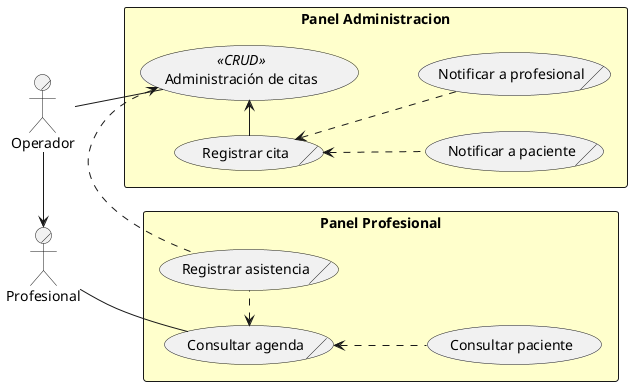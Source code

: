 @startuml
left to right direction
actor/ Operador
actor/ Profesional

rectangle "Panel Administracion" #BUSINESS {
    usecase "Administración de citas" as AdminCitas << CRUD >>
    usecase/ "Registrar cita" as Citar
    usecase/ "Notificar a paciente" as NotificarPaciente
    usecase/ "Notificar a profesional" as NotificarProfesional
}
rectangle "Panel Profesional" #BUSINESS {
    usecase/ "Consultar agenda" as Agenda
    usecase "Consultar paciente" as ConsultarPaciente
    usecase/ "Registrar asistencia" as Asistencia
}

Citar -> AdminCitas
Citar <.. NotificarPaciente
Citar <.. NotificarProfesional

AdminCitas <. Asistencia
Agenda <. Asistencia

Agenda <.. ConsultarPaciente

Operador -> Profesional
Operador -- AdminCitas
Profesional -- Agenda
@enduml